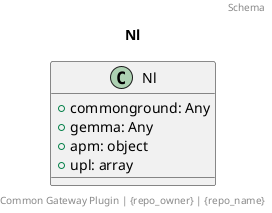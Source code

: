 @startuml
title: Nl
footer: Common Gateway Plugin | {repo_owner} | {repo_name} 
header: Schema

class Nl {
  + commonground: Any
  + gemma: Any
  + apm: object
  + upl: array
}
@enduml
